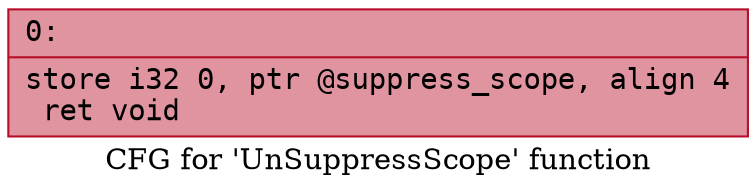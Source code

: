 digraph "CFG for 'UnSuppressScope' function" {
	label="CFG for 'UnSuppressScope' function";

	Node0x60000037e710 [shape=record,color="#b70d28ff", style=filled, fillcolor="#b70d2870" fontname="Courier",label="{0:\l|  store i32 0, ptr @suppress_scope, align 4\l  ret void\l}"];
}
